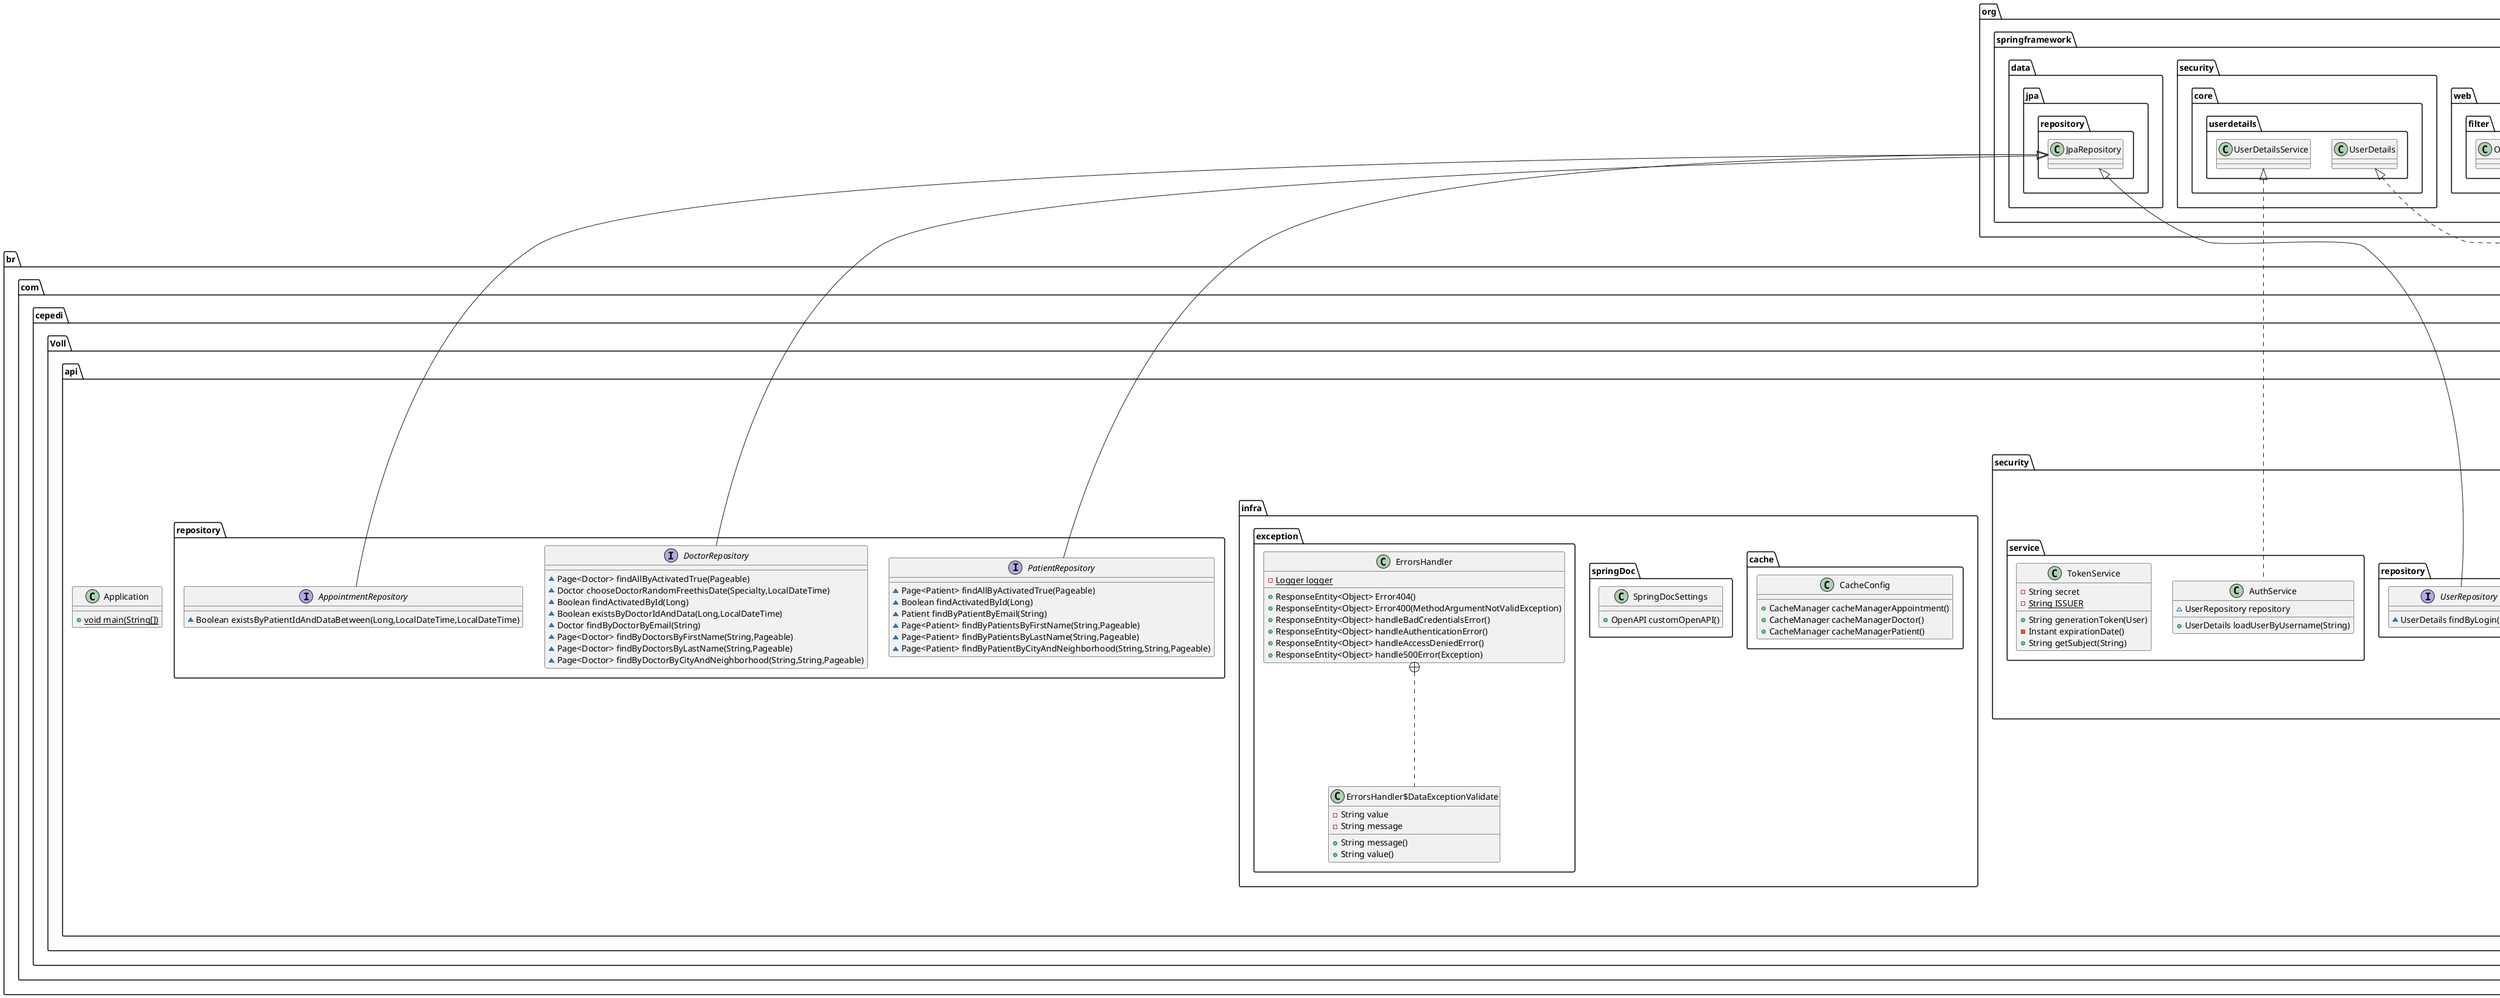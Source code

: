 @startuml
class br.com.cepedi.Voll.api.services.doctor.validations.disabled.ValidateDoctorAlreadyDisabled {
- DoctorRepository repository
+ void validation(Long)
}


class br.com.cepedi.Voll.api.controller.V1.AppointmentControllerV1 {
- {static} Logger log
- AppointmentService service
+ ResponseEntity<Object> schedule(DataRegisterAppointment)
+ ResponseEntity<Object> cancel(DataCancelAppointment)
}


class br.com.cepedi.Voll.api.model.records.doctor.input.DataUpdateDoctor {
- String name
- String email
- String phoneNumber
- DataRegisterAddress dataAddress
+ String name()
+ String phoneNumber()
+ String email()
+ DataRegisterAddress dataAddress()
}


class br.com.cepedi.Voll.api.model.entitys.Address {
- String publicPlace
- String neighborhood
- String cep
- String city
- String uf
- String complement
- String number
+ void updateData(DataRegisterAddress)
}


interface br.com.cepedi.Voll.api.services.appointment.validations.register.ValidationAcheduleAppointment {
~ void validation(DataRegisterAppointment)
}

class br.com.cepedi.Voll.api.model.records.doctor.input.DataRegisterDoctor {
- String name
- String email
- String phoneNumber
- String crm
- Specialty specialty
- DataRegisterAddress dataAddress
+ String name()
+ String crm()
+ String phoneNumber()
+ String email()
+ Specialty specialty()
+ DataRegisterAddress dataAddress()
}


class br.com.cepedi.Voll.api.services.appointment.validations.register.ValidationDoctorWithOtherAppointmentInSameDate {
- DoctorRepository repositoryDoctor
+ void validation(DataRegisterAppointment)
}


class br.com.cepedi.Voll.api.security.model.records.details.DadosTokenJWT {
- String token
+ String token()
}


interface br.com.cepedi.Voll.api.services.patient.validations.register.ValidationRegisterPatient {
}
class br.com.cepedi.Voll.api.model.records.address.input.DataRegisterAddress {
- String publicPlace
- String neighborhood
- String cep
- String city
- String uf
- String complement
- String number
+ String uf()
+ String neighborhood()
+ String number()
+ String cep()
+ String publicPlace()
+ String city()
+ String complement()
}


class br.com.cepedi.Voll.api.services.doctor.validations.update.ValidateDoctorExistenceForUpdate {
- DoctorRepository repository
+ void validation(Long,DataUpdateDoctor)
}


class br.com.cepedi.Voll.api.services.appointment.validations.register.validateDoctorExistence {
- DoctorRepository repositoryDoctor
+ void validation(DataRegisterAppointment)
}


class br.com.cepedi.Voll.api.services.doctor.validations.update.ValidateDoctorDisabled {
- DoctorRepository repository
+ void validation(Long,DataUpdateDoctor)
}


interface br.com.cepedi.Voll.api.services.doctor.validations.disabled.ValidationDisabledDoctor {
~ void validation(Long)
}

class br.com.cepedi.Voll.api.security.infra.SecurityFilter {
- TokenService tokenService
- UserRepository repository
# void doFilterInternal(HttpServletRequest,HttpServletResponse,FilterChain)
- String recoverToken(HttpServletRequest)
}


class br.com.cepedi.Voll.api.security.model.records.input.DataAuth {
- String login
- String password
+ String password()
+ String login()
}


class br.com.cepedi.Voll.api.security.infra.SettingsSecurity {
- SecurityFilter securityFilter
+ SecurityFilterChain securityFilterChain(HttpSecurity)
+ AuthenticationManager authenticationManager(AuthenticationConfiguration)
+ PasswordEncoder passwordEncoder()
}


class br.com.cepedi.Voll.api.model.entitys.Patient {
- Long id
- String name
- String email
- String phoneNumber
- String cpf
- Address address
- Boolean activated
+ void updateData(DataUpdatePatient)
+ void logicalDelete()
}


class br.com.cepedi.Voll.api.model.records.patient.input.DataRegisterPatient {
- String name
- String email
- String phoneNumber
- String cpf
- DataRegisterAddress dataAddress
+ String name()
+ String cpf()
+ String phoneNumber()
+ String email()
+ DataRegisterAddress dataAddress()
}


interface br.com.cepedi.Voll.api.services.patient.validations.update.ValidationUpdatePatient {
~ void validation(Long,DataUpdatePatient)
}

class br.com.cepedi.Voll.api.controller.V2.DoctorControllerV2 {
- {static} Logger log
- DoctorService service
+ ResponseEntity<DataDetailsDoctor> register(DataRegisterDoctor,UriComponentsBuilder)
+ ResponseEntity<Page<DataDetailsDoctor>> list(Pageable)
+ ResponseEntity<DataDetailsDoctor> details(Long)
+ ResponseEntity<DataDetailsDoctor> update(Long,DataUpdateDoctor)
+ ResponseEntity<Object> disabled(Long)
}


class br.com.cepedi.Voll.api.Application {
+ {static} void main(String[])
}

class br.com.cepedi.Voll.api.services.patient.validations.disabled.ValidatePatientAlreadyDisabled {
- PatientRepository repository
+ void validation(Long)
}


class br.com.cepedi.Voll.api.infra.cache.CacheConfig {
+ CacheManager cacheManagerAppointment()
+ CacheManager cacheManagerDoctor()
+ CacheManager cacheManagerPatient()
}

class br.com.cepedi.Voll.api.model.entitys.Doctor {
- Long id
- String name
- String email
~ String phoneNumber
- String crm
- Specialty specialty
- Address address
- Boolean activated
+ void updateData(DataUpdateDoctor)
+ void logicalDelete()
}


class br.com.cepedi.Voll.api.model.records.appointment.input.DataRegisterAppointment {
- Long idDoctor
- Long idPatient
- LocalDateTime date
- Specialty specialty
+ LocalDateTime date()
+ Specialty specialty()
+ Long idPatient()
+ Long idDoctor()
}


enum br.com.cepedi.Voll.api.model.records.appointment.enums.ReasonCancelAppointment {
+  PATIENT_GIVE_UP
+  DOCTOR_CANCEL
+  OTHERS
}

interface br.com.cepedi.Voll.api.services.patient.validations.disabled.ValidationDisabledPatient {
~ void validation(Long)
}

class br.com.cepedi.Voll.api.services.appointment.validations.register.ValidationRegisterBeforeTimeEstablished {
+ void validation(DataRegisterAppointment)
}

class br.com.cepedi.Voll.api.services.doctor.DoctorService {
- DoctorRepository repository
- List<ValidationDisabledDoctor> validationsDisabled
- List<ValidationUpdateDoctor> validationsUpdate
+ DataDetailsDoctor register(DataRegisterDoctor)
+ Page<DataDetailsDoctor> list(Pageable)
+ DataDetailsDoctor details(Long)
+ DataDetailsDoctor update(Long,DataUpdateDoctor)
+ void disabled(Long)
}


class br.com.cepedi.Voll.api.services.patient.PatientService {
- PatientRepository repository
- List<ValidationUpdatePatient> validationUpdatePatient
- List<ValidationDisabledPatient> validationDisabledPatients
+ DataDetailsPatient register(DataRegisterPatient)
+ Page<DataDetailsPatient> list(Pageable)
+ DataDetailsPatient details(Long)
+ DataDetailsPatient update(Long,DataUpdatePatient)
+ void disabled(Long)
}


class br.com.cepedi.Voll.api.security.controller.AuthController {
- AuthenticationManager manager
- TokenService tokenService
+ ResponseEntity efetuarLogin(DataAuth)
}


class br.com.cepedi.Voll.api.controller.V2.PatientControllerV2 {
- {static} Logger log
- PatientService service
+ ResponseEntity<DataDetailsPatient> register(DataRegisterPatient,UriComponentsBuilder)
+ ResponseEntity<Page<DataDetailsPatient>> listPatients(Pageable)
+ ResponseEntity<DataDetailsPatient> detailsDoctor(Long)
+ ResponseEntity<DataDetailsPatient> update(Long,DataUpdatePatient)
+ ResponseEntity<Object> disabled(Long)
}


interface br.com.cepedi.Voll.api.repository.PatientRepository {
~ Page<Patient> findAllByActivatedTrue(Pageable)
~ Boolean findActivatedById(Long)
~ Patient findByPatientByEmail(String)
~ Page<Patient> findByPatientsByFirstName(String,Pageable)
~ Page<Patient> findByPatientsByLastName(String,Pageable)
~ Page<Patient> findByPatientByCityAndNeighborhood(String,String,Pageable)
}

interface br.com.cepedi.Voll.api.services.doctor.validations.update.ValidationUpdateDoctor {
~ void validation(Long,DataUpdateDoctor)
}

class br.com.cepedi.Voll.api.infra.springDoc.SpringDocSettings {
+ OpenAPI customOpenAPI()
}

enum br.com.cepedi.Voll.api.model.records.doctor.input.Specialty {
+  ORTHOPEDICS
+  CARDIOLOGY
+  GYNECOLOGY
+  DERMATOLOGY
}

class br.com.cepedi.Voll.api.services.patient.validations.update.ValidatePatientDisabledForUpdate {
- PatientRepository repository
+ void validation(Long,DataUpdatePatient)
}


class br.com.cepedi.Voll.api.services.appointment.validations.register.ValidationTimeOperationClinic {
+ void validation(DataRegisterAppointment)
}

class br.com.cepedi.Voll.api.services.appointment.validations.register.ValidationDoctorActivated {
- DoctorRepository repositoryDoctor
+ void validation(DataRegisterAppointment)
}


class br.com.cepedi.Voll.api.services.appointment.validations.register.ValidationPatientWithoutOtherAppointmentOnTheDate {
- AppointmentRepository appointmentRepository
+ void validation(DataRegisterAppointment)
}


class br.com.cepedi.Voll.api.model.records.patient.input.DataUpdatePatient {
- String name
- String phoneNumber
- DataRegisterAddress dataAddress
+ String name()
+ String phoneNumber()
+ DataRegisterAddress dataAddress()
}


class br.com.cepedi.Voll.api.model.records.patient.details.DataDetailsPatient {
- Long id
- String name
- String email
- String phoneNumber
- String cpf
- DataDetailsAddress address
- Boolean activated
+ String phoneNumber()
+ DataDetailsAddress address()
+ String cpf()
+ String name()
+ String email()
+ Boolean activated()
+ Long id()
}


interface br.com.cepedi.Voll.api.services.appointment.validations.cancel.ValidationCancelAppointment {
~ void validation(DataCancelAppointment)
}

interface br.com.cepedi.Voll.api.services.doctor.validations.register.ValidationRegisterDoctor {
~ void validation(DataRegisterDoctor)
}

class br.com.cepedi.Voll.api.controller.V1.DoctorControllerV1 {
- {static} Logger log
- DoctorService service
+ ResponseEntity<DataDetailsDoctor> register(DataRegisterDoctor,UriComponentsBuilder)
+ ResponseEntity<Page<DataDetailsDoctor>> list(Pageable)
+ ResponseEntity<DataDetailsDoctor> details(Long)
+ ResponseEntity<DataDetailsDoctor> update(Long,DataUpdateDoctor)
+ ResponseEntity<Object> disabled(Long)
}


class br.com.cepedi.Voll.api.model.records.appointment.details.DataDetailsAppointment {
- Long id
- Long doctorId
- String doctorName
- Long patientId
- String patientName
- LocalDateTime dateService
- ReasonCancelAppointment reasonCancel
+ String doctorName()
+ LocalDateTime dateService()
+ Long doctorId()
+ Long patientId()
+ String patientName()
+ Long id()
+ ReasonCancelAppointment reasonCancel()
}


class br.com.cepedi.Voll.api.services.patient.validations.update.ValidatePatientExistenceForUpdate {
- PatientRepository repository
+ void validation(Long,DataUpdatePatient)
}


class br.com.cepedi.Voll.api.controller.V1.PatientControllerV1 {
- {static} Logger log
- PatientService service
+ ResponseEntity<DataDetailsPatient> register(DataRegisterPatient,UriComponentsBuilder)
+ ResponseEntity<Page<DataDetailsPatient>> listPatients(Pageable)
+ ResponseEntity<DataDetailsPatient> detailsDoctor(Long)
+ ResponseEntity<DataDetailsPatient> update(Long,DataUpdatePatient)
+ ResponseEntity<Object> disabled(Long)
}


class br.com.cepedi.Voll.api.infra.exception.ErrorsHandler {
- {static} Logger logger
+ ResponseEntity<Object> Error404()
+ ResponseEntity<Object> Error400(MethodArgumentNotValidException)
+ ResponseEntity<Object> handleBadCredentialsError()
+ ResponseEntity<Object> handleAuthenticationError()
+ ResponseEntity<Object> handleAccessDeniedError()
+ ResponseEntity<Object> handle500Error(Exception)
}


class br.com.cepedi.Voll.api.infra.exception.ErrorsHandler$DataExceptionValidate {
- String value
- String message
+ String message()
+ String value()
}


interface br.com.cepedi.Voll.api.security.repository.UserRepository {
~ UserDetails findByLogin(String)
}

class br.com.cepedi.Voll.api.services.appointment.validations.register.ValidationPatientActivated {
- PatientRepository repositoryPatient
+ void validation(DataRegisterAppointment)
}


interface br.com.cepedi.Voll.api.repository.DoctorRepository {
~ Page<Doctor> findAllByActivatedTrue(Pageable)
~ Doctor chooseDoctorRandomFreethisDate(Specialty,LocalDateTime)
~ Boolean findActivatedById(Long)
~ Boolean existsByDoctorIdAndData(Long,LocalDateTime)
~ Doctor findByDoctorByEmail(String)
~ Page<Doctor> findByDoctorsByFirstName(String,Pageable)
~ Page<Doctor> findByDoctorsByLastName(String,Pageable)
~ Page<Doctor> findByDoctorByCityAndNeighborhood(String,String,Pageable)
}

class br.com.cepedi.Voll.api.model.entitys.Appointment {
- Long id
- Doctor doctor
- Patient patient
- LocalDateTime dateService
- ReasonCancelAppointment reasonCancel
+ String toString()
+ void cancel(ReasonCancelAppointment)
}


class br.com.cepedi.Voll.api.model.records.appointment.input.DataCancelAppointment {
- Long idAppointment
- ReasonCancelAppointment reason
+ Long idAppointment()
+ ReasonCancelAppointment reason()
}


class br.com.cepedi.Voll.api.security.service.AuthService {
~ UserRepository repository
+ UserDetails loadUserByUsername(String)
}


class br.com.cepedi.Voll.api.controller.V2.AppointmentControllerV2 {
- {static} Logger log
- AppointmentService service
+ ResponseEntity<Object> schedule(DataRegisterAppointment)
+ ResponseEntity<Object> cancel(DataCancelAppointment)
}


class br.com.cepedi.Voll.api.security.model.entitys.User {
- Long id
- String login
- String password
+ Collection<? extends GrantedAuthority> getAuthorities()
+ String getPassword()
+ String getUsername()
+ boolean isAccountNonExpired()
+ boolean isAccountNonLocked()
+ boolean isCredentialsNonExpired()
+ boolean isEnabled()
}


class br.com.cepedi.Voll.api.services.appointment.validations.register.ValidationPatientExistence {
- PatientRepository repositoryPatient
+ void validation(DataRegisterAppointment)
}


interface br.com.cepedi.Voll.api.repository.AppointmentRepository {
~ Boolean existsByPatientIdAndDataBetween(Long,LocalDateTime,LocalDateTime)
}

class br.com.cepedi.Voll.api.model.records.address.details.DataDetailsAddress {
- String publicPlace
- String neighborhood
- String cep
- String city
- String uf
- String complement
- String number
+ String publicPlace()
+ String cep()
+ String complement()
+ String city()
+ String neighborhood()
+ String uf()
+ String number()
}


class br.com.cepedi.Voll.api.security.service.TokenService {
- String secret
- {static} String ISSUER
+ String generationToken(User)
- Instant expirationDate()
+ String getSubject(String)
}


class br.com.cepedi.Voll.api.services.doctor.validations.disabled.ValidateDoctorExistenceForDisabled {
- DoctorRepository repository
+ void validation(Long)
}


class br.com.cepedi.Voll.api.model.records.doctor.details.DataDetailsDoctor {
- Long id
- String name
- String email
- String phoneNumber
- String crm
- Specialty specialty
- DataDetailsAddress address
- Boolean activated
+ String phoneNumber()
+ DataDetailsAddress address()
+ Specialty specialty()
+ String name()
+ String email()
+ String crm()
+ Boolean activated()
+ Long id()
}


class br.com.cepedi.Voll.api.services.patient.validations.disabled.ValidateDisabledExistenceForDisabled {
- PatientRepository repository
+ void validation(Long)
}


class br.com.cepedi.Voll.api.services.appointment.AppointmentService {
- AppointmentRepository repository
- DoctorRepository repositoryDoctors
- PatientRepository repositoryPatient
- List<ValidationAcheduleAppointment> validators
+ DataDetailsAppointment register(DataRegisterAppointment)
- Doctor chooseDoctor(DataRegisterAppointment)
+ void cancel(DataCancelAppointment)
}


class br.com.cepedi.Voll.api.services.appointment.validations.cancel.ValidationCancelBeforeTimeEstablished {
- AppointmentRepository repository
+ void validation(DataCancelAppointment)
}




br.com.cepedi.Voll.api.services.doctor.validations.disabled.ValidationDisabledDoctor <|.. br.com.cepedi.Voll.api.services.doctor.validations.disabled.ValidateDoctorAlreadyDisabled
br.com.cepedi.Voll.api.services.appointment.validations.register.ValidationAcheduleAppointment <|.. br.com.cepedi.Voll.api.services.appointment.validations.register.ValidationDoctorWithOtherAppointmentInSameDate
br.com.cepedi.Voll.api.services.doctor.validations.update.ValidationUpdateDoctor <|.. br.com.cepedi.Voll.api.services.doctor.validations.update.ValidateDoctorExistenceForUpdate
br.com.cepedi.Voll.api.services.appointment.validations.register.ValidationAcheduleAppointment <|.. br.com.cepedi.Voll.api.services.appointment.validations.register.validateDoctorExistence
br.com.cepedi.Voll.api.services.doctor.validations.update.ValidationUpdateDoctor <|.. br.com.cepedi.Voll.api.services.doctor.validations.update.ValidateDoctorDisabled
org.springframework.web.filter.OncePerRequestFilter <|-- br.com.cepedi.Voll.api.security.infra.SecurityFilter
br.com.cepedi.Voll.api.services.patient.validations.disabled.ValidationDisabledPatient <|.. br.com.cepedi.Voll.api.services.patient.validations.disabled.ValidatePatientAlreadyDisabled
br.com.cepedi.Voll.api.services.appointment.validations.register.ValidationAcheduleAppointment <|.. br.com.cepedi.Voll.api.services.appointment.validations.register.ValidationRegisterBeforeTimeEstablished
org.springframework.data.jpa.repository.JpaRepository <|-- br.com.cepedi.Voll.api.repository.PatientRepository
br.com.cepedi.Voll.api.services.patient.validations.update.ValidationUpdatePatient <|.. br.com.cepedi.Voll.api.services.patient.validations.update.ValidatePatientDisabledForUpdate
br.com.cepedi.Voll.api.services.appointment.validations.register.ValidationAcheduleAppointment <|.. br.com.cepedi.Voll.api.services.appointment.validations.register.ValidationTimeOperationClinic
br.com.cepedi.Voll.api.services.appointment.validations.register.ValidationAcheduleAppointment <|.. br.com.cepedi.Voll.api.services.appointment.validations.register.ValidationDoctorActivated
br.com.cepedi.Voll.api.services.appointment.validations.register.ValidationAcheduleAppointment <|.. br.com.cepedi.Voll.api.services.appointment.validations.register.ValidationPatientWithoutOtherAppointmentOnTheDate
br.com.cepedi.Voll.api.services.patient.validations.update.ValidationUpdatePatient <|.. br.com.cepedi.Voll.api.services.patient.validations.update.ValidatePatientExistenceForUpdate
br.com.cepedi.Voll.api.infra.exception.ErrorsHandler +.. br.com.cepedi.Voll.api.infra.exception.ErrorsHandler$DataExceptionValidate
org.springframework.data.jpa.repository.JpaRepository <|-- br.com.cepedi.Voll.api.security.repository.UserRepository
br.com.cepedi.Voll.api.services.appointment.validations.register.ValidationAcheduleAppointment <|.. br.com.cepedi.Voll.api.services.appointment.validations.register.ValidationPatientActivated
org.springframework.data.jpa.repository.JpaRepository <|-- br.com.cepedi.Voll.api.repository.DoctorRepository
org.springframework.security.core.userdetails.UserDetailsService <|.. br.com.cepedi.Voll.api.security.service.AuthService
org.springframework.security.core.userdetails.UserDetails <|.. br.com.cepedi.Voll.api.security.model.entitys.User
br.com.cepedi.Voll.api.services.appointment.validations.register.ValidationAcheduleAppointment <|.. br.com.cepedi.Voll.api.services.appointment.validations.register.ValidationPatientExistence
org.springframework.data.jpa.repository.JpaRepository <|-- br.com.cepedi.Voll.api.repository.AppointmentRepository
br.com.cepedi.Voll.api.services.doctor.validations.disabled.ValidationDisabledDoctor <|.. br.com.cepedi.Voll.api.services.doctor.validations.disabled.ValidateDoctorExistenceForDisabled
br.com.cepedi.Voll.api.services.patient.validations.disabled.ValidationDisabledPatient <|.. br.com.cepedi.Voll.api.services.patient.validations.disabled.ValidateDisabledExistenceForDisabled
br.com.cepedi.Voll.api.services.appointment.validations.cancel.ValidationCancelAppointment <|.. br.com.cepedi.Voll.api.services.appointment.validations.cancel.ValidationCancelBeforeTimeEstablished
@enduml